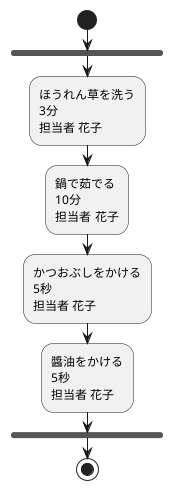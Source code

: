 @startuml おひたしを作る
start
fork
  :ほうれん草を洗う
  3分
  担当者 花子;
  :鍋で茹でる
  10分
  担当者 花子;
  :かつおぶしをかける
  5秒
  担当者 花子;
  :醬油をかける
  5秒
  担当者 花子;
end fork

stop
@enduml